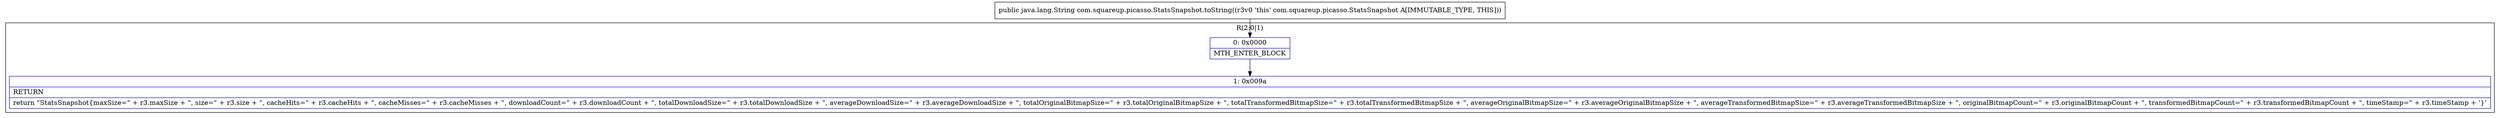 digraph "CFG forcom.squareup.picasso.StatsSnapshot.toString()Ljava\/lang\/String;" {
subgraph cluster_Region_966738719 {
label = "R(2:0|1)";
node [shape=record,color=blue];
Node_0 [shape=record,label="{0\:\ 0x0000|MTH_ENTER_BLOCK\l}"];
Node_1 [shape=record,label="{1\:\ 0x009a|RETURN\l|return \"StatsSnapshot\{maxSize=\" + r3.maxSize + \", size=\" + r3.size + \", cacheHits=\" + r3.cacheHits + \", cacheMisses=\" + r3.cacheMisses + \", downloadCount=\" + r3.downloadCount + \", totalDownloadSize=\" + r3.totalDownloadSize + \", averageDownloadSize=\" + r3.averageDownloadSize + \", totalOriginalBitmapSize=\" + r3.totalOriginalBitmapSize + \", totalTransformedBitmapSize=\" + r3.totalTransformedBitmapSize + \", averageOriginalBitmapSize=\" + r3.averageOriginalBitmapSize + \", averageTransformedBitmapSize=\" + r3.averageTransformedBitmapSize + \", originalBitmapCount=\" + r3.originalBitmapCount + \", transformedBitmapCount=\" + r3.transformedBitmapCount + \", timeStamp=\" + r3.timeStamp + '\}'\l}"];
}
MethodNode[shape=record,label="{public java.lang.String com.squareup.picasso.StatsSnapshot.toString((r3v0 'this' com.squareup.picasso.StatsSnapshot A[IMMUTABLE_TYPE, THIS])) }"];
MethodNode -> Node_0;
Node_0 -> Node_1;
}

